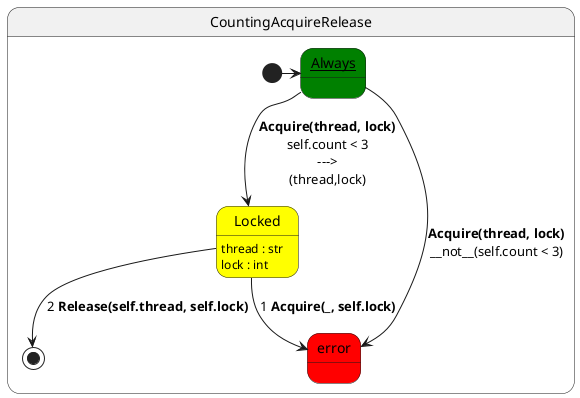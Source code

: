 @startuml
state CountingAcquireRelease{
  [*] -> __Always__
  state __Always__ #green
  state Locked #yellow : thread : str\nlock : int
  __Always__ --> Locked : **Acquire(thread, lock)**\nself.count < 3\n--->\n(thread,lock)
  state error #red
  __Always__ --> error : **Acquire(thread, lock)**\n__not__(self.count < 3)
  state error #red
  Locked --> error : 1 **Acquire(_, self.lock)**
  Locked --> [*] : 2 **Release(self.thread, self.lock)**
}
@enduml